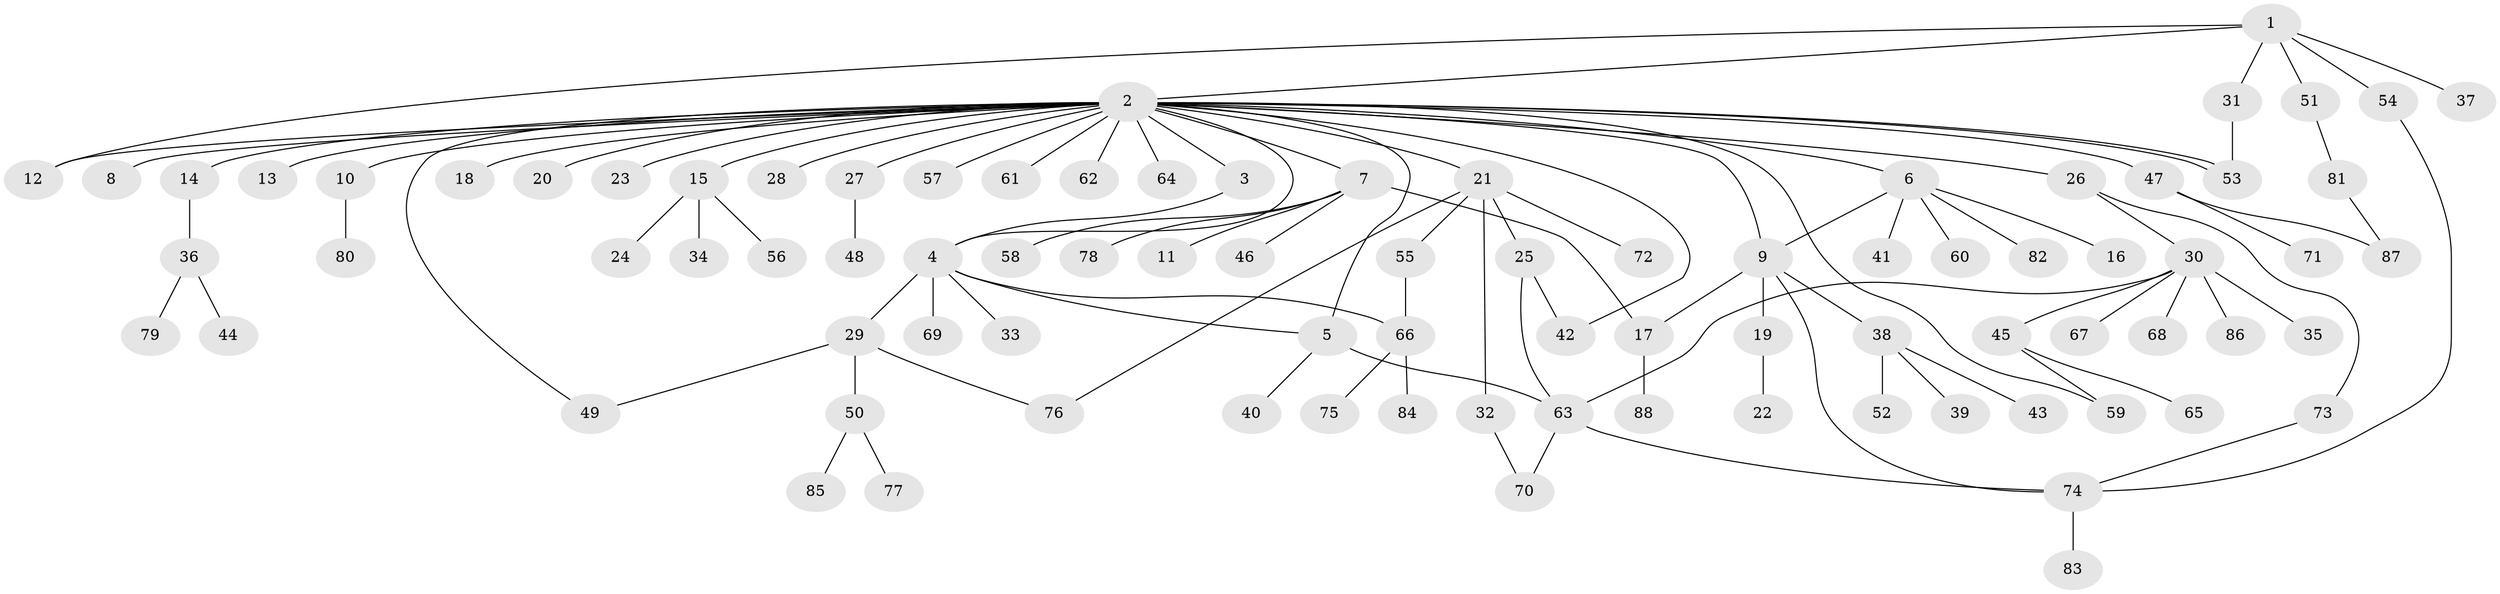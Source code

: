 // coarse degree distribution, {4: 0.046153846153846156, 27: 0.015384615384615385, 6: 0.046153846153846156, 3: 0.12307692307692308, 5: 0.06153846153846154, 7: 0.015384615384615385, 1: 0.5846153846153846, 2: 0.1076923076923077}
// Generated by graph-tools (version 1.1) at 2025/23/03/03/25 07:23:54]
// undirected, 88 vertices, 106 edges
graph export_dot {
graph [start="1"]
  node [color=gray90,style=filled];
  1;
  2;
  3;
  4;
  5;
  6;
  7;
  8;
  9;
  10;
  11;
  12;
  13;
  14;
  15;
  16;
  17;
  18;
  19;
  20;
  21;
  22;
  23;
  24;
  25;
  26;
  27;
  28;
  29;
  30;
  31;
  32;
  33;
  34;
  35;
  36;
  37;
  38;
  39;
  40;
  41;
  42;
  43;
  44;
  45;
  46;
  47;
  48;
  49;
  50;
  51;
  52;
  53;
  54;
  55;
  56;
  57;
  58;
  59;
  60;
  61;
  62;
  63;
  64;
  65;
  66;
  67;
  68;
  69;
  70;
  71;
  72;
  73;
  74;
  75;
  76;
  77;
  78;
  79;
  80;
  81;
  82;
  83;
  84;
  85;
  86;
  87;
  88;
  1 -- 2;
  1 -- 12;
  1 -- 31;
  1 -- 37;
  1 -- 51;
  1 -- 54;
  2 -- 3;
  2 -- 4;
  2 -- 5;
  2 -- 6;
  2 -- 7;
  2 -- 8;
  2 -- 9;
  2 -- 10;
  2 -- 12;
  2 -- 13;
  2 -- 14;
  2 -- 15;
  2 -- 18;
  2 -- 20;
  2 -- 21;
  2 -- 23;
  2 -- 26;
  2 -- 27;
  2 -- 28;
  2 -- 42;
  2 -- 47;
  2 -- 49;
  2 -- 53;
  2 -- 53;
  2 -- 57;
  2 -- 59;
  2 -- 61;
  2 -- 62;
  2 -- 64;
  3 -- 4;
  4 -- 5;
  4 -- 29;
  4 -- 33;
  4 -- 66;
  4 -- 69;
  5 -- 40;
  5 -- 63;
  6 -- 9;
  6 -- 16;
  6 -- 41;
  6 -- 60;
  6 -- 82;
  7 -- 11;
  7 -- 17;
  7 -- 46;
  7 -- 58;
  7 -- 78;
  9 -- 17;
  9 -- 19;
  9 -- 38;
  9 -- 74;
  10 -- 80;
  14 -- 36;
  15 -- 24;
  15 -- 34;
  15 -- 56;
  17 -- 88;
  19 -- 22;
  21 -- 25;
  21 -- 32;
  21 -- 55;
  21 -- 72;
  21 -- 76;
  25 -- 42;
  25 -- 63;
  26 -- 30;
  26 -- 73;
  27 -- 48;
  29 -- 49;
  29 -- 50;
  29 -- 76;
  30 -- 35;
  30 -- 45;
  30 -- 63;
  30 -- 67;
  30 -- 68;
  30 -- 86;
  31 -- 53;
  32 -- 70;
  36 -- 44;
  36 -- 79;
  38 -- 39;
  38 -- 43;
  38 -- 52;
  45 -- 59;
  45 -- 65;
  47 -- 71;
  47 -- 87;
  50 -- 77;
  50 -- 85;
  51 -- 81;
  54 -- 74;
  55 -- 66;
  63 -- 70;
  63 -- 74;
  66 -- 75;
  66 -- 84;
  73 -- 74;
  74 -- 83;
  81 -- 87;
}
